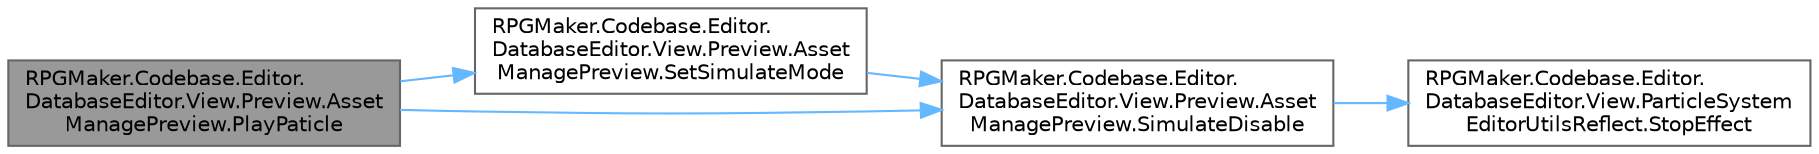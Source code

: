 digraph "RPGMaker.Codebase.Editor.DatabaseEditor.View.Preview.AssetManagePreview.PlayPaticle"
{
 // LATEX_PDF_SIZE
  bgcolor="transparent";
  edge [fontname=Helvetica,fontsize=10,labelfontname=Helvetica,labelfontsize=10];
  node [fontname=Helvetica,fontsize=10,shape=box,height=0.2,width=0.4];
  rankdir="LR";
  Node1 [id="Node000001",label="RPGMaker.Codebase.Editor.\lDatabaseEditor.View.Preview.Asset\lManagePreview.PlayPaticle",height=0.2,width=0.4,color="gray40", fillcolor="grey60", style="filled", fontcolor="black",tooltip="エフェクト再生"];
  Node1 -> Node2 [id="edge1_Node000001_Node000002",color="steelblue1",style="solid",tooltip=" "];
  Node2 [id="Node000002",label="RPGMaker.Codebase.Editor.\lDatabaseEditor.View.Preview.Asset\lManagePreview.SetSimulateMode",height=0.2,width=0.4,color="grey40", fillcolor="white", style="filled",URL="$d1/d66/class_r_p_g_maker_1_1_codebase_1_1_editor_1_1_database_editor_1_1_view_1_1_preview_1_1_asset_manage_preview.html#a1e965c556d80e74899cfc1fdc838af14",tooltip="パーティクルのシミュレート設定"];
  Node2 -> Node3 [id="edge2_Node000002_Node000003",color="steelblue1",style="solid",tooltip=" "];
  Node3 [id="Node000003",label="RPGMaker.Codebase.Editor.\lDatabaseEditor.View.Preview.Asset\lManagePreview.SimulateDisable",height=0.2,width=0.4,color="grey40", fillcolor="white", style="filled",URL="$d1/d66/class_r_p_g_maker_1_1_codebase_1_1_editor_1_1_database_editor_1_1_view_1_1_preview_1_1_asset_manage_preview.html#aaff03bdd3e152cfb4bd827812407e56f",tooltip="パーティクルのシミュレート設定を無効化"];
  Node3 -> Node4 [id="edge3_Node000003_Node000004",color="steelblue1",style="solid",tooltip=" "];
  Node4 [id="Node000004",label="RPGMaker.Codebase.Editor.\lDatabaseEditor.View.ParticleSystem\lEditorUtilsReflect.StopEffect",height=0.2,width=0.4,color="grey40", fillcolor="white", style="filled",URL="$d9/d41/class_r_p_g_maker_1_1_codebase_1_1_editor_1_1_database_editor_1_1_view_1_1_particle_system_editor_utils_reflect.html#aa9cbf881d3ed227bad1066d8e4667be0",tooltip=" "];
  Node1 -> Node3 [id="edge4_Node000001_Node000003",color="steelblue1",style="solid",tooltip=" "];
}
